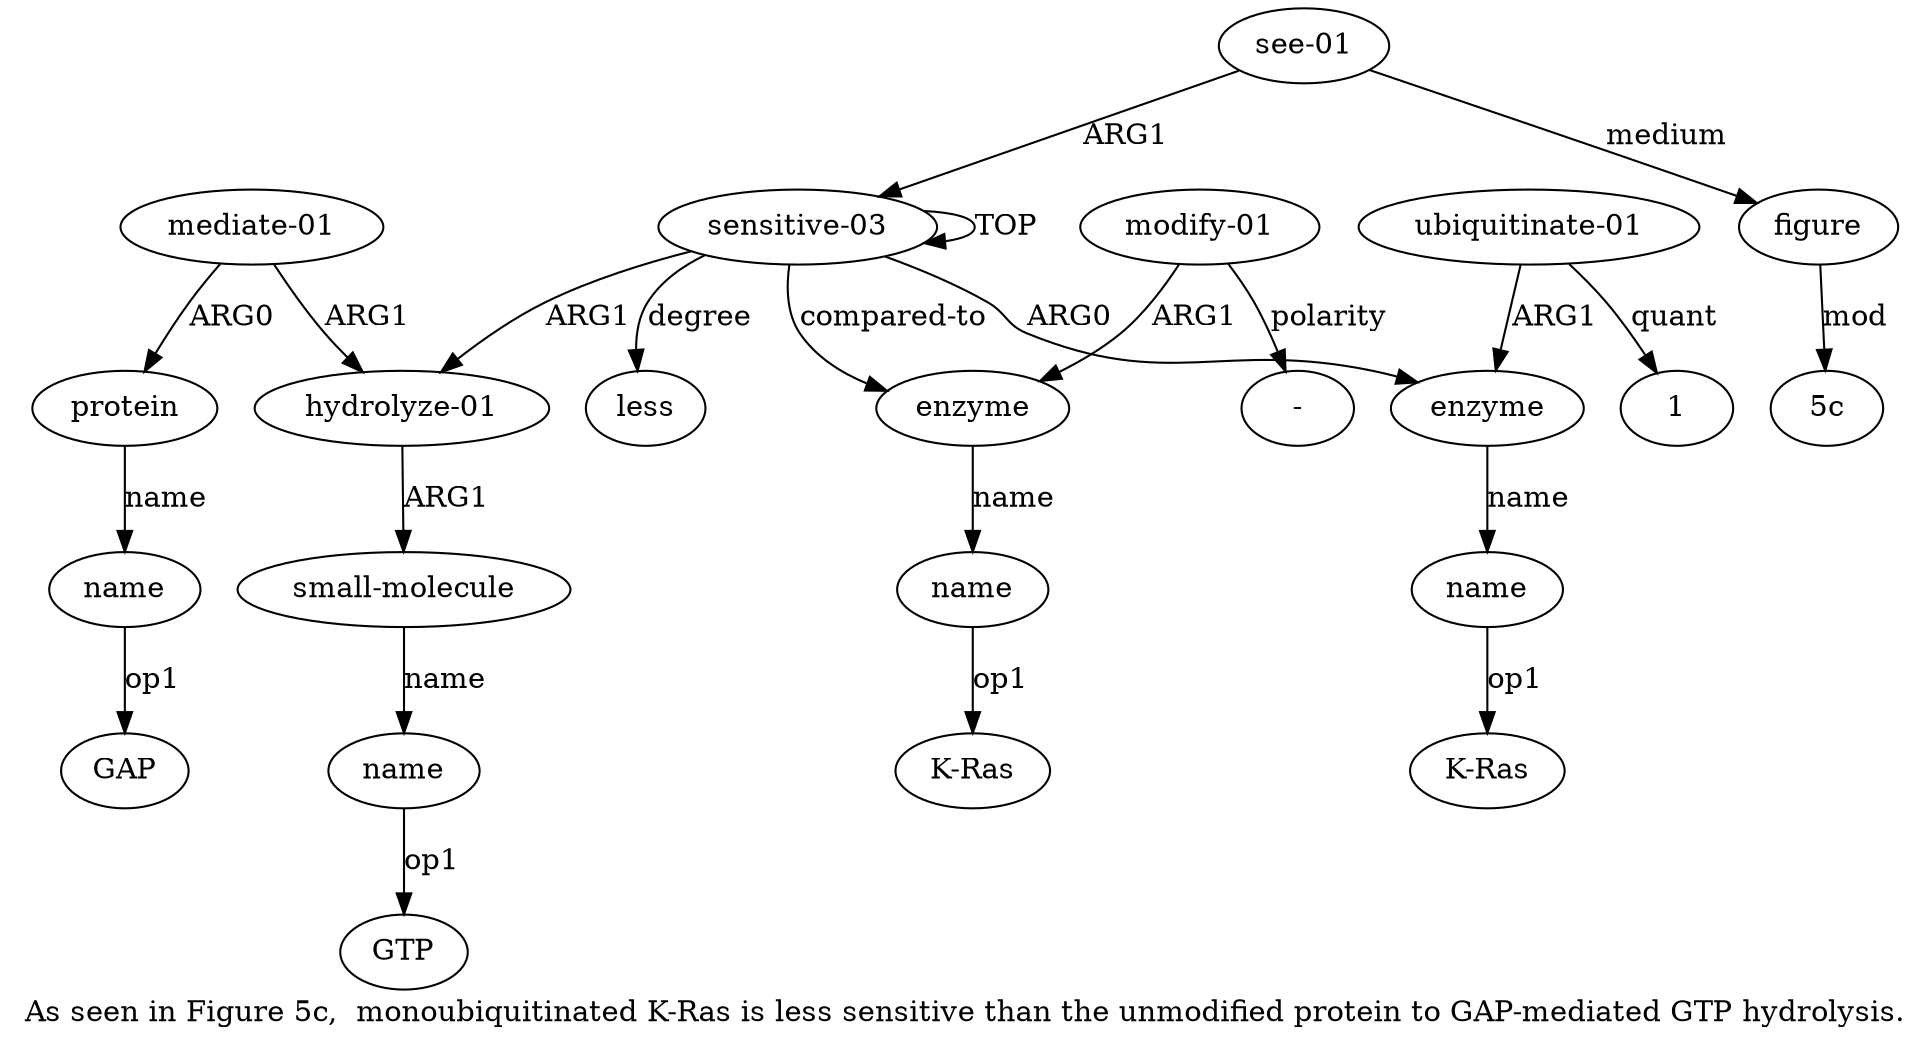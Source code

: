 digraph  {
	graph [label="As seen in Figure 5c,  monoubiquitinated K-Ras is less sensitive than the unmodified protein to GAP-mediated GTP hydrolysis."];
	node [label="\N"];
	a9	 [color=black,
		gold_ind=9,
		gold_label=name,
		label=name,
		test_ind=9,
		test_label=name];
	"a9 GAP"	 [color=black,
		gold_ind=-1,
		gold_label=GAP,
		label=GAP,
		test_ind=-1,
		test_label=GAP];
	a9 -> "a9 GAP" [key=0,
	color=black,
	gold_label=op1,
	label=op1,
	test_label=op1];
"a3 1" [color=black,
	gold_ind=-1,
	gold_label=1,
	label=1,
	test_ind=-1,
	test_label=1];
"a2 K-Ras" [color=black,
	gold_ind=-1,
	gold_label="K-Ras",
	label="K-Ras",
	test_ind=-1,
	test_label="K-Ras"];
"a12 K-Ras" [color=black,
	gold_ind=-1,
	gold_label="K-Ras",
	label="K-Ras",
	test_ind=-1,
	test_label="K-Ras"];
a15 [color=black,
	gold_ind=15,
	gold_label=figure,
	label=figure,
	test_ind=15,
	test_label=figure];
"a15 5c" [color=black,
	gold_ind=-1,
	gold_label="5c",
	label="5c",
	test_ind=-1,
	test_label="5c"];
a15 -> "a15 5c" [key=0,
color=black,
gold_label=mod,
label=mod,
test_label=mod];
a14 [color=black,
gold_ind=14,
gold_label="see-01",
label="see-01",
test_ind=14,
test_label="see-01"];
a14 -> a15 [key=0,
color=black,
gold_label=medium,
label=medium,
test_label=medium];
a0 [color=black,
gold_ind=0,
gold_label="sensitive-03",
label="sensitive-03",
test_ind=0,
test_label="sensitive-03"];
a14 -> a0 [key=0,
color=black,
gold_label=ARG1,
label=ARG1,
test_label=ARG1];
a11 [color=black,
gold_ind=11,
gold_label=enzyme,
label=enzyme,
test_ind=11,
test_label=enzyme];
a12 [color=black,
gold_ind=12,
gold_label=name,
label=name,
test_ind=12,
test_label=name];
a11 -> a12 [key=0,
color=black,
gold_label=name,
label=name,
test_label=name];
a10 [color=black,
gold_ind=10,
gold_label=less,
label=less,
test_ind=10,
test_label=less];
a13 [color=black,
gold_ind=13,
gold_label="modify-01",
label="modify-01",
test_ind=13,
test_label="modify-01"];
a13 -> a11 [key=0,
color=black,
gold_label=ARG1,
label=ARG1,
test_label=ARG1];
"a13 -" [color=black,
gold_ind=-1,
gold_label="-",
label="-",
test_ind=-1,
test_label="-"];
a13 -> "a13 -" [key=0,
color=black,
gold_label=polarity,
label=polarity,
test_label=polarity];
a12 -> "a12 K-Ras" [key=0,
color=black,
gold_label=op1,
label=op1,
test_label=op1];
a1 [color=black,
gold_ind=1,
gold_label=enzyme,
label=enzyme,
test_ind=1,
test_label=enzyme];
a2 [color=black,
gold_ind=2,
gold_label=name,
label=name,
test_ind=2,
test_label=name];
a1 -> a2 [key=0,
color=black,
gold_label=name,
label=name,
test_label=name];
a0 -> a11 [key=0,
color=black,
gold_label="compared-to",
label="compared-to",
test_label="compared-to"];
a0 -> a10 [key=0,
color=black,
gold_label=degree,
label=degree,
test_label=degree];
a0 -> a1 [key=0,
color=black,
gold_label=ARG0,
label=ARG0,
test_label=ARG0];
a0 -> a0 [key=0,
color=black,
gold_label=TOP,
label=TOP,
test_label=TOP];
a4 [color=black,
gold_ind=4,
gold_label="hydrolyze-01",
label="hydrolyze-01",
test_ind=4,
test_label="hydrolyze-01"];
a0 -> a4 [key=0,
color=black,
gold_label=ARG1,
label=ARG1,
test_label=ARG1];
a3 [color=black,
gold_ind=3,
gold_label="ubiquitinate-01",
label="ubiquitinate-01",
test_ind=3,
test_label="ubiquitinate-01"];
a3 -> "a3 1" [key=0,
color=black,
gold_label=quant,
label=quant,
test_label=quant];
a3 -> a1 [key=0,
color=black,
gold_label=ARG1,
label=ARG1,
test_label=ARG1];
a2 -> "a2 K-Ras" [key=0,
color=black,
gold_label=op1,
label=op1,
test_label=op1];
a5 [color=black,
gold_ind=5,
gold_label="small-molecule",
label="small-molecule",
test_ind=5,
test_label="small-molecule"];
a6 [color=black,
gold_ind=6,
gold_label=name,
label=name,
test_ind=6,
test_label=name];
a5 -> a6 [key=0,
color=black,
gold_label=name,
label=name,
test_label=name];
a4 -> a5 [key=0,
color=black,
gold_label=ARG1,
label=ARG1,
test_label=ARG1];
a7 [color=black,
gold_ind=7,
gold_label="mediate-01",
label="mediate-01",
test_ind=7,
test_label="mediate-01"];
a7 -> a4 [key=0,
color=black,
gold_label=ARG1,
label=ARG1,
test_label=ARG1];
a8 [color=black,
gold_ind=8,
gold_label=protein,
label=protein,
test_ind=8,
test_label=protein];
a7 -> a8 [key=0,
color=black,
gold_label=ARG0,
label=ARG0,
test_label=ARG0];
"a6 GTP" [color=black,
gold_ind=-1,
gold_label=GTP,
label=GTP,
test_ind=-1,
test_label=GTP];
a6 -> "a6 GTP" [key=0,
color=black,
gold_label=op1,
label=op1,
test_label=op1];
a8 -> a9 [key=0,
color=black,
gold_label=name,
label=name,
test_label=name];
}
